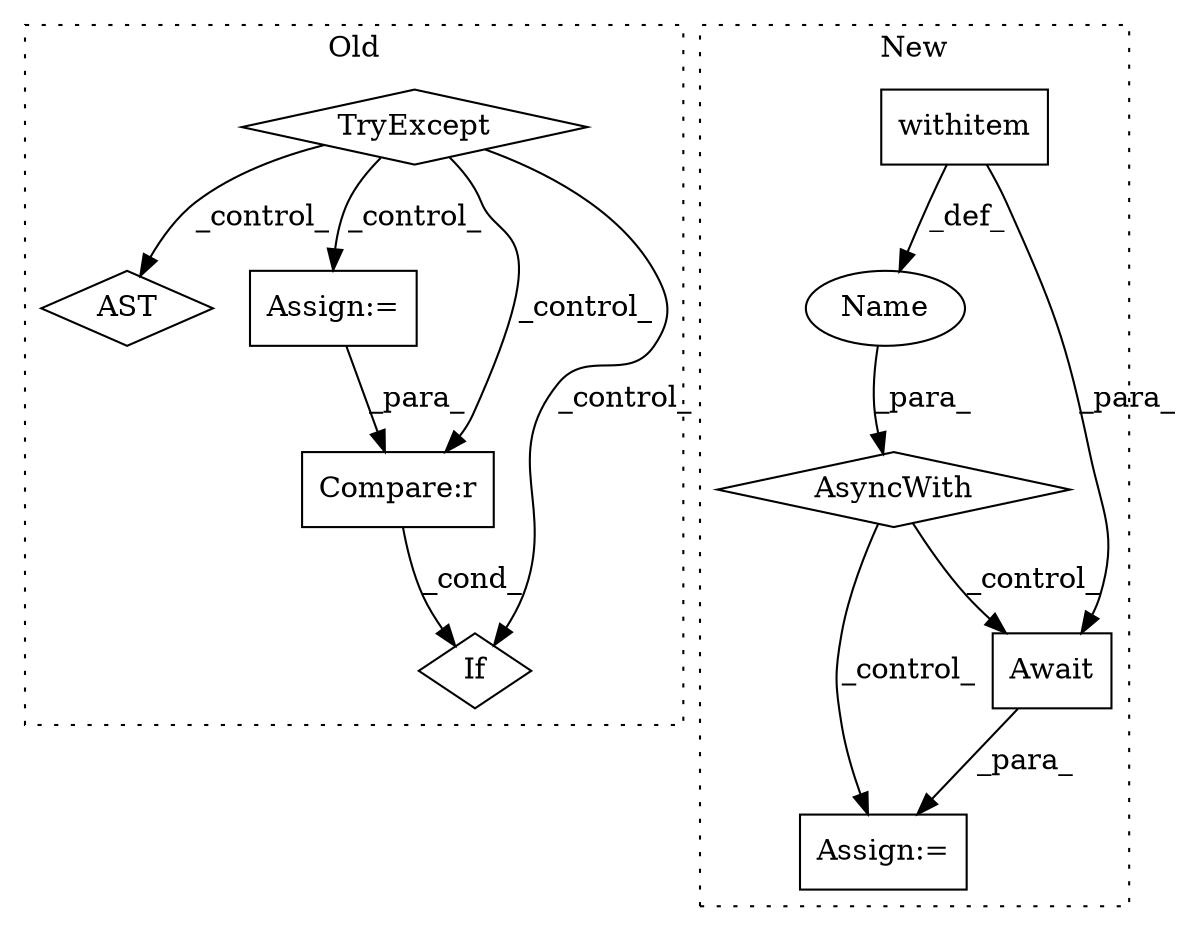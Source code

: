 digraph G {
subgraph cluster0 {
1 [label="TryExcept" a="71" s="1223" l="17" shape="diamond"];
3 [label="AST" a="2" s="1605,0" l="7,0" shape="diamond"];
8 [label="Assign:=" a="68" s="1366" l="3" shape="box"];
9 [label="If" a="96" s="1425" l="3" shape="diamond"];
10 [label="Compare:r" a="40" s="1428" l="34" shape="box"];
label = "Old";
style="dotted";
}
subgraph cluster1 {
2 [label="AsyncWith" a="92" s="1711,1729" l="11,68" shape="diamond"];
4 [label="withitem" a="49" s="1722" l="7" shape="box"];
5 [label="Assign:=" a="68" s="1810" l="3" shape="box"];
6 [label="Name" a="87" s="1775" l="8" shape="ellipse"];
7 [label="Await" a="70" s="1813" l="6" shape="box"];
label = "New";
style="dotted";
}
1 -> 9 [label="_control_"];
1 -> 10 [label="_control_"];
1 -> 8 [label="_control_"];
1 -> 3 [label="_control_"];
2 -> 5 [label="_control_"];
2 -> 7 [label="_control_"];
4 -> 6 [label="_def_"];
4 -> 7 [label="_para_"];
6 -> 2 [label="_para_"];
7 -> 5 [label="_para_"];
8 -> 10 [label="_para_"];
10 -> 9 [label="_cond_"];
}